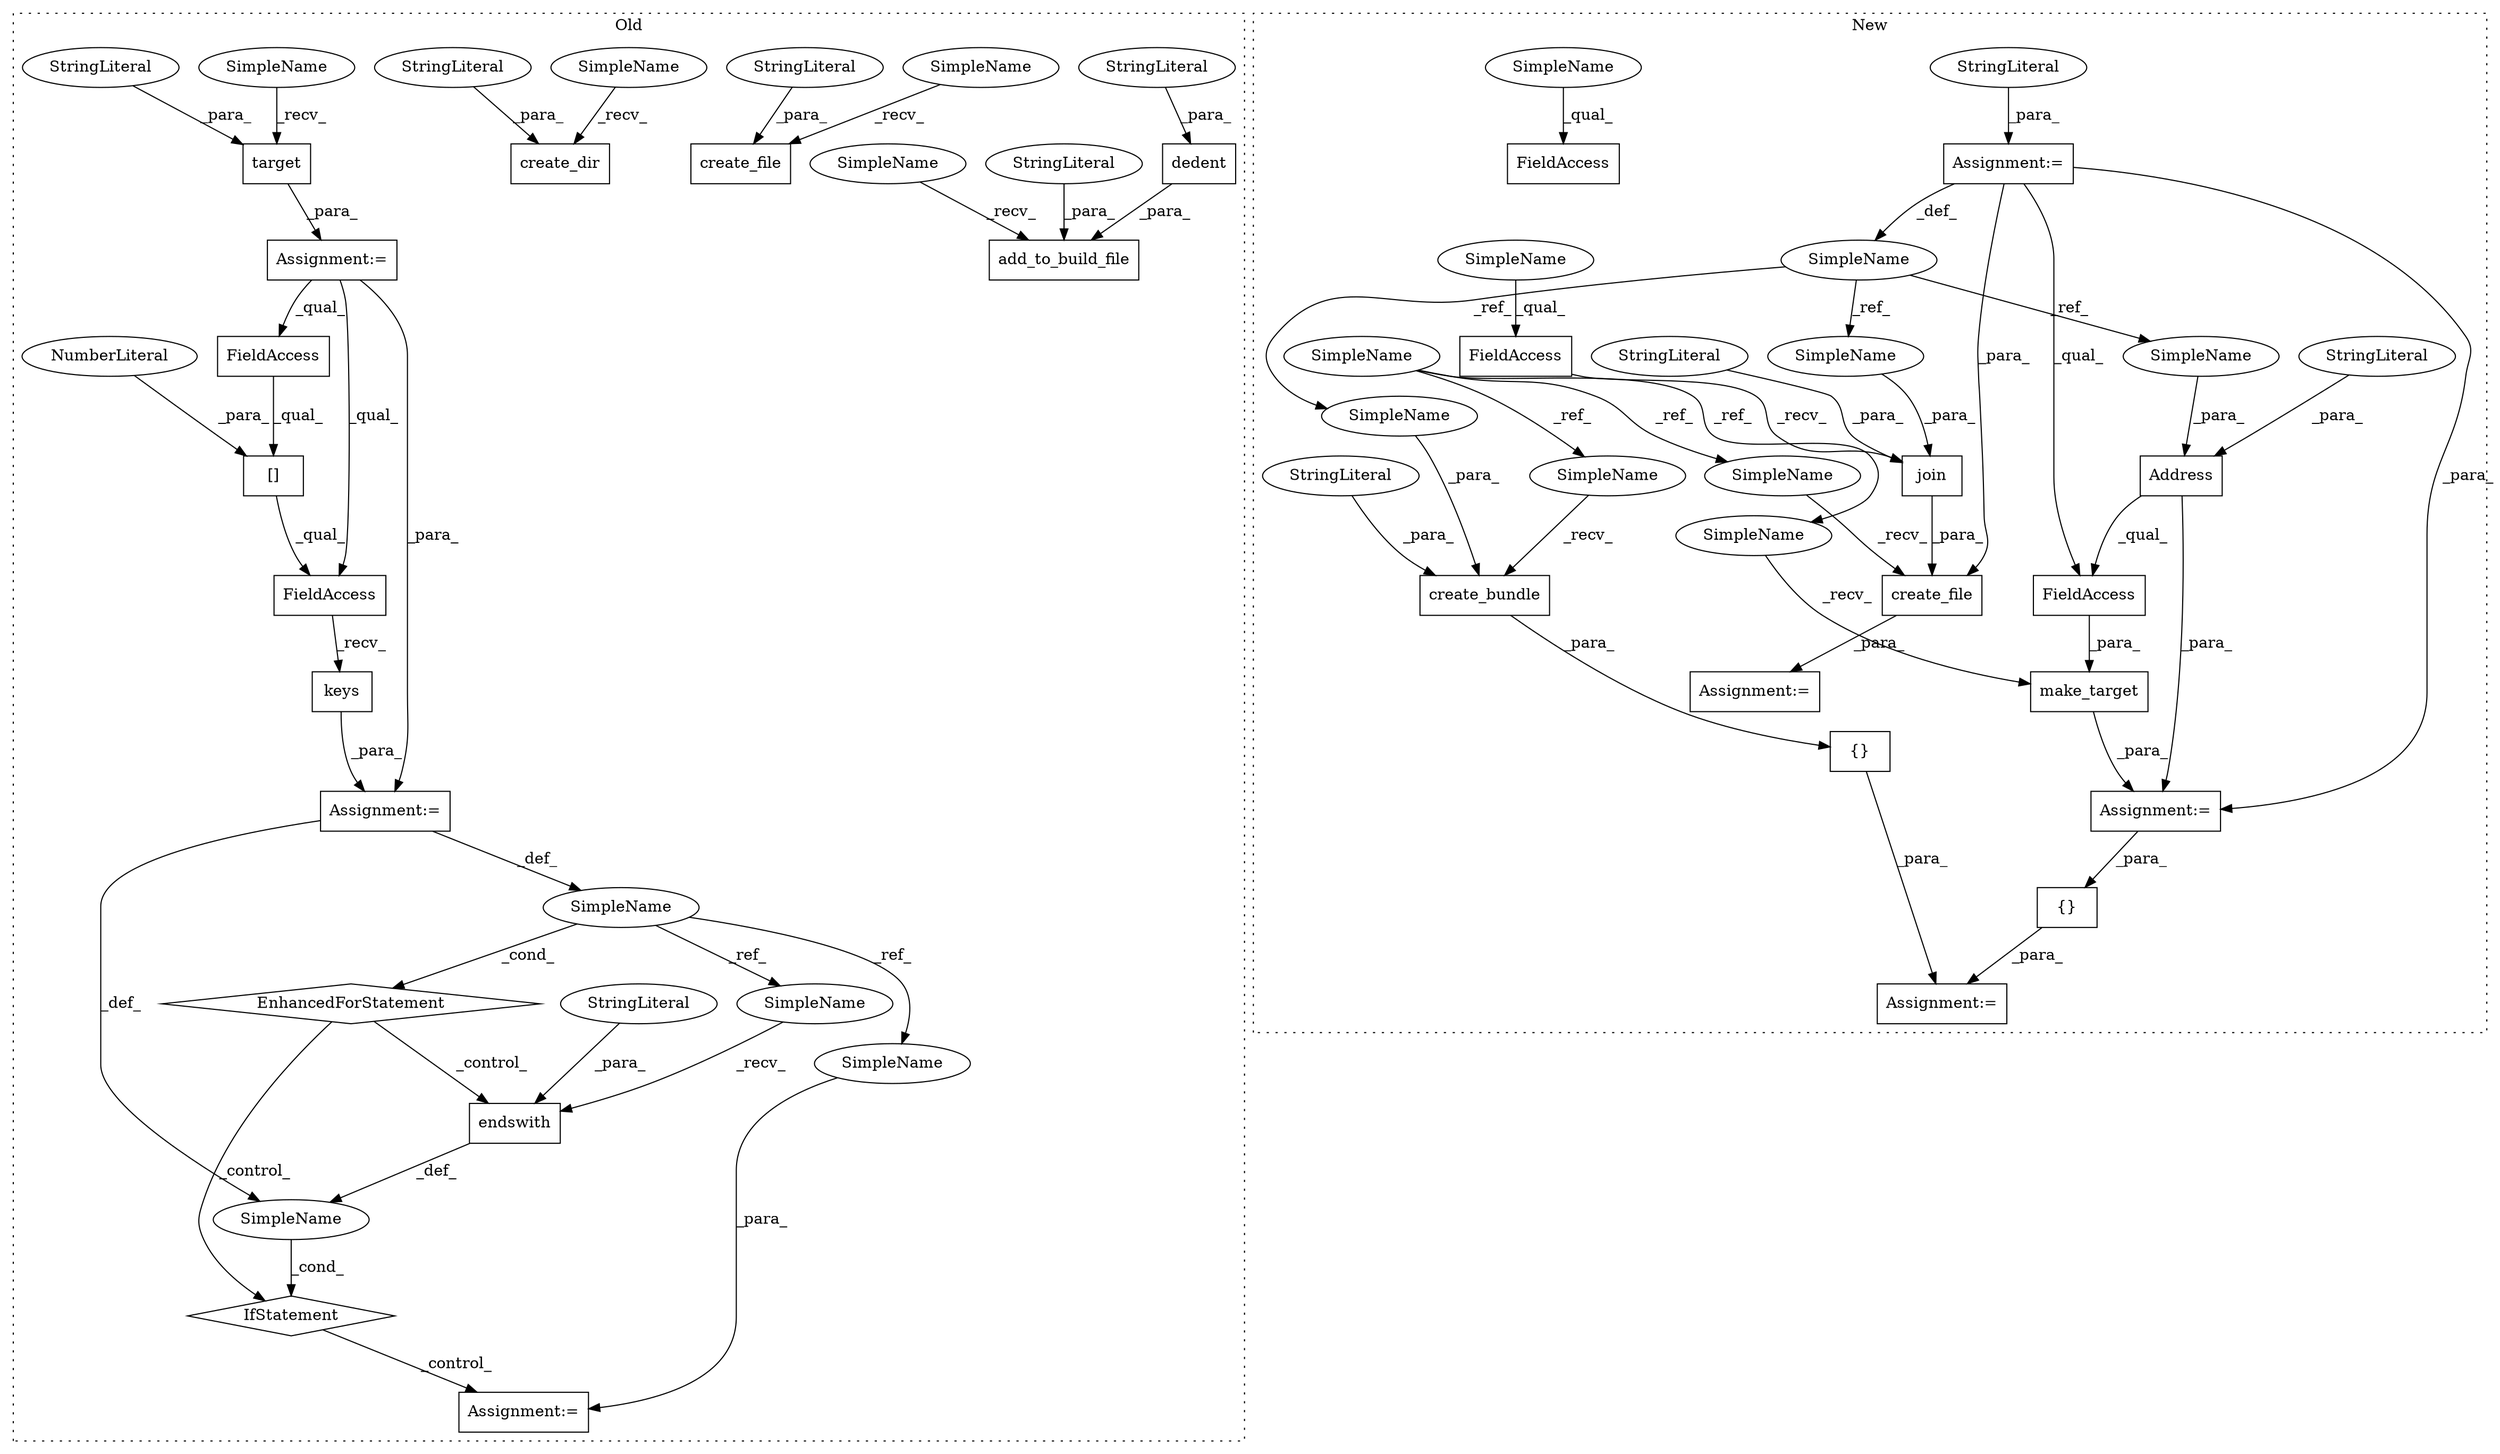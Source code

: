 digraph G {
subgraph cluster0 {
1 [label="add_to_build_file" a="32" s="12456,12562" l="18,1" shape="box"];
4 [label="dedent" a="32" s="12513,12561" l="7,1" shape="box"];
5 [label="StringLiteral" a="45" s="12520" l="41" shape="ellipse"];
7 [label="StringLiteral" a="45" s="12474" l="38" shape="ellipse"];
18 [label="create_dir" a="32" s="12168,12224" l="11,1" shape="box"];
19 [label="StringLiteral" a="45" s="12179" l="45" shape="ellipse"];
20 [label="create_file" a="32" s="12377,12444" l="12,1" shape="box"];
21 [label="StringLiteral" a="45" s="12389" l="55" shape="ellipse"];
26 [label="target" a="32" s="13386,13433" l="7,1" shape="box"];
27 [label="StringLiteral" a="45" s="13393" l="40" shape="ellipse"];
30 [label="Assignment:=" a="7" s="13380" l="1" shape="box"];
31 [label="[]" a="2" s="13545,13559" l="13,1" shape="box"];
32 [label="NumberLiteral" a="34" s="13558" l="1" shape="ellipse"];
33 [label="keys" a="32" s="13569" l="6" shape="box"];
34 [label="EnhancedForStatement" a="70" s="13484,13575" l="53,2" shape="diamond"];
35 [label="SimpleName" a="42" s="13541" l="1" shape="ellipse"];
36 [label="endswith" a="32" s="13591,13642" l="9,1" shape="box"];
37 [label="StringLiteral" a="45" s="13600" l="42" shape="ellipse"];
38 [label="FieldAccess" a="22" s="13545" l="12" shape="box"];
39 [label="FieldAccess" a="22" s="13545" l="23" shape="box"];
40 [label="IfStatement" a="25" s="13585,13643" l="4,2" shape="diamond"];
41 [label="SimpleName" a="42" s="" l="" shape="ellipse"];
42 [label="Assignment:=" a="7" s="13667" l="1" shape="box"];
43 [label="Assignment:=" a="7" s="13484,13575" l="53,2" shape="box"];
45 [label="SimpleName" a="42" s="13668" l="1" shape="ellipse"];
46 [label="SimpleName" a="42" s="13589" l="1" shape="ellipse"];
55 [label="SimpleName" a="42" s="13381" l="4" shape="ellipse"];
56 [label="SimpleName" a="42" s="12372" l="4" shape="ellipse"];
57 [label="SimpleName" a="42" s="12163" l="4" shape="ellipse"];
58 [label="SimpleName" a="42" s="12451" l="4" shape="ellipse"];
label = "Old";
style="dotted";
}
subgraph cluster1 {
2 [label="join" a="32" s="8752,8791" l="5,1" shape="box"];
3 [label="FieldAccess" a="22" s="8744" l="7" shape="box"];
6 [label="StringLiteral" a="45" s="8767" l="24" shape="ellipse"];
8 [label="Assignment:=" a="7" s="8676" l="1" shape="box"];
9 [label="Address" a="32" s="8907,8933" l="8,1" shape="box"];
10 [label="{}" a="4" s="9606,9613" l="1,1" shape="box"];
11 [label="SimpleName" a="42" s="8667" l="9" shape="ellipse"];
12 [label="{}" a="4" s="9624,9679" l="1,1" shape="box"];
13 [label="StringLiteral" a="45" s="8925" l="8" shape="ellipse"];
14 [label="StringLiteral" a="45" s="8677" l="32" shape="ellipse"];
15 [label="make_target" a="32" s="8895,8949" l="12,1" shape="box"];
16 [label="create_file" a="32" s="8732,8792" l="12,1" shape="box"];
17 [label="SimpleName" a="42" s="8533" l="4" shape="ellipse"];
22 [label="FieldAccess" a="22" s="8907" l="32" shape="box"];
23 [label="Assignment:=" a="7" s="9541" l="1" shape="box"];
24 [label="Assignment:=" a="7" s="8889" l="1" shape="box"];
25 [label="Assignment:=" a="7" s="8726" l="1" shape="box"];
28 [label="create_bundle" a="32" s="9630,9678" l="14,1" shape="box"];
29 [label="StringLiteral" a="45" s="9654" l="24" shape="ellipse"];
44 [label="FieldAccess" a="22" s="8828" l="7" shape="box"];
47 [label="SimpleName" a="42" s="9644" l="9" shape="ellipse"];
48 [label="SimpleName" a="42" s="8757" l="9" shape="ellipse"];
49 [label="SimpleName" a="42" s="8915" l="9" shape="ellipse"];
50 [label="SimpleName" a="42" s="9625" l="4" shape="ellipse"];
51 [label="SimpleName" a="42" s="8890" l="4" shape="ellipse"];
52 [label="SimpleName" a="42" s="8727" l="4" shape="ellipse"];
53 [label="SimpleName" a="42" s="8744" l="2" shape="ellipse"];
54 [label="SimpleName" a="42" s="8828" l="2" shape="ellipse"];
label = "New";
style="dotted";
}
2 -> 16 [label="_para_"];
3 -> 2 [label="_recv_"];
4 -> 1 [label="_para_"];
5 -> 4 [label="_para_"];
6 -> 2 [label="_para_"];
7 -> 1 [label="_para_"];
8 -> 22 [label="_qual_"];
8 -> 24 [label="_para_"];
8 -> 11 [label="_def_"];
8 -> 16 [label="_para_"];
9 -> 24 [label="_para_"];
9 -> 22 [label="_qual_"];
10 -> 23 [label="_para_"];
11 -> 49 [label="_ref_"];
11 -> 47 [label="_ref_"];
11 -> 48 [label="_ref_"];
12 -> 23 [label="_para_"];
13 -> 9 [label="_para_"];
14 -> 8 [label="_para_"];
15 -> 24 [label="_para_"];
16 -> 25 [label="_para_"];
17 -> 50 [label="_ref_"];
17 -> 51 [label="_ref_"];
17 -> 52 [label="_ref_"];
19 -> 18 [label="_para_"];
21 -> 20 [label="_para_"];
22 -> 15 [label="_para_"];
24 -> 10 [label="_para_"];
26 -> 30 [label="_para_"];
27 -> 26 [label="_para_"];
28 -> 12 [label="_para_"];
29 -> 28 [label="_para_"];
30 -> 43 [label="_para_"];
30 -> 39 [label="_qual_"];
30 -> 38 [label="_qual_"];
31 -> 39 [label="_qual_"];
32 -> 31 [label="_para_"];
33 -> 43 [label="_para_"];
34 -> 40 [label="_control_"];
34 -> 36 [label="_control_"];
35 -> 45 [label="_ref_"];
35 -> 46 [label="_ref_"];
35 -> 34 [label="_cond_"];
36 -> 41 [label="_def_"];
37 -> 36 [label="_para_"];
38 -> 31 [label="_qual_"];
39 -> 33 [label="_recv_"];
40 -> 42 [label="_control_"];
41 -> 40 [label="_cond_"];
43 -> 41 [label="_def_"];
43 -> 35 [label="_def_"];
45 -> 42 [label="_para_"];
46 -> 36 [label="_recv_"];
47 -> 28 [label="_para_"];
48 -> 2 [label="_para_"];
49 -> 9 [label="_para_"];
50 -> 28 [label="_recv_"];
51 -> 15 [label="_recv_"];
52 -> 16 [label="_recv_"];
53 -> 3 [label="_qual_"];
54 -> 44 [label="_qual_"];
55 -> 26 [label="_recv_"];
56 -> 20 [label="_recv_"];
57 -> 18 [label="_recv_"];
58 -> 1 [label="_recv_"];
}